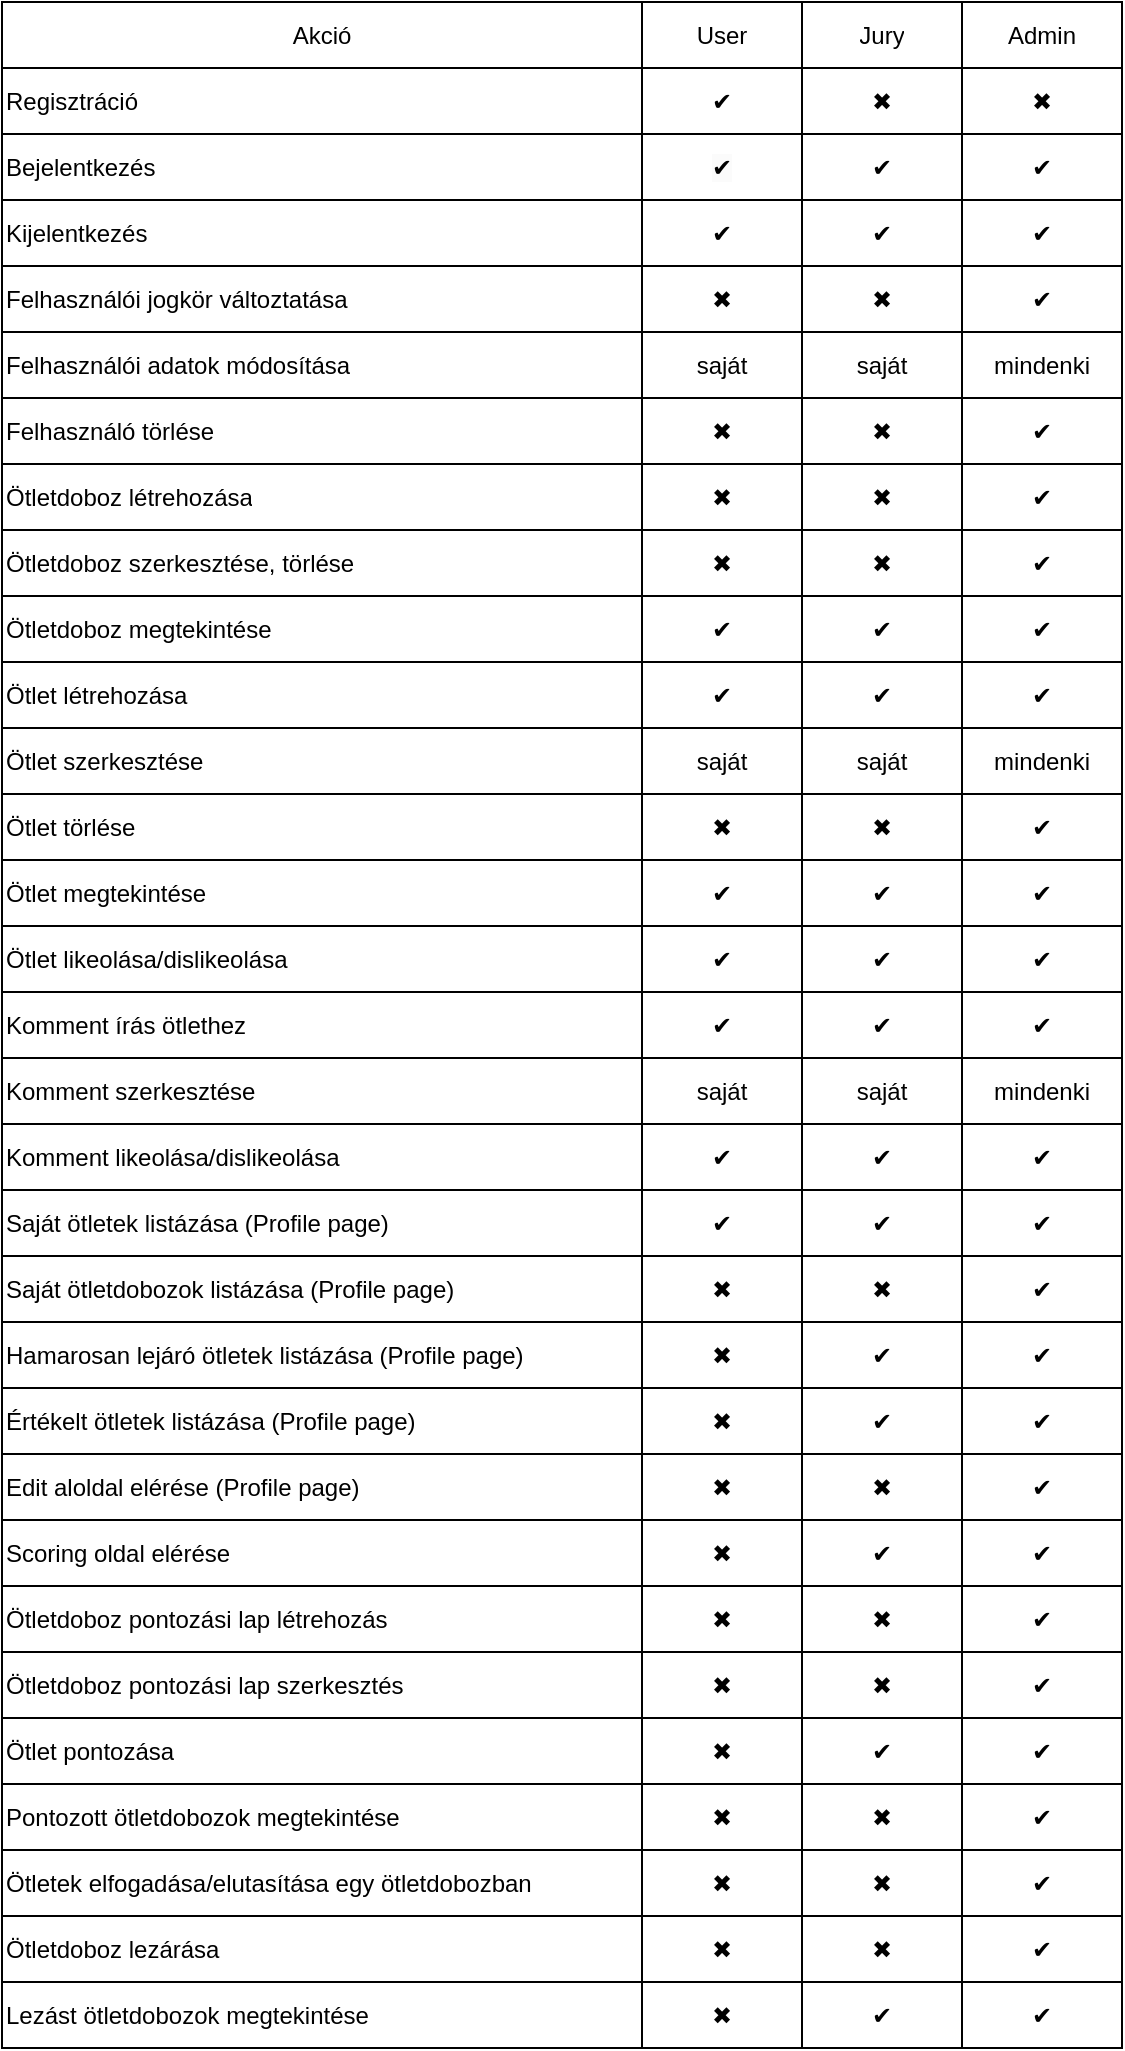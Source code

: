 <mxfile version="24.8.2">
  <diagram name="1 oldal" id="Kkb7_M59mKaOvKIN-XOw">
    <mxGraphModel dx="1195" dy="1791" grid="1" gridSize="10" guides="1" tooltips="1" connect="1" arrows="1" fold="1" page="1" pageScale="1" pageWidth="827" pageHeight="1169" math="0" shadow="0">
      <root>
        <mxCell id="0" />
        <mxCell id="1" parent="0" />
        <mxCell id="3DmnVJYchchd9WxNzLBE-14" value="" style="shape=table;startSize=0;container=1;collapsible=0;childLayout=tableLayout;" vertex="1" parent="1">
          <mxGeometry x="160" y="-1120" width="560" height="1023" as="geometry" />
        </mxCell>
        <mxCell id="3DmnVJYchchd9WxNzLBE-15" value="" style="shape=tableRow;horizontal=0;startSize=0;swimlaneHead=0;swimlaneBody=0;strokeColor=inherit;top=0;left=0;bottom=0;right=0;collapsible=0;dropTarget=0;fillColor=none;points=[[0,0.5],[1,0.5]];portConstraint=eastwest;" vertex="1" parent="3DmnVJYchchd9WxNzLBE-14">
          <mxGeometry width="560" height="33" as="geometry" />
        </mxCell>
        <mxCell id="3DmnVJYchchd9WxNzLBE-16" value="Akció" style="shape=partialRectangle;html=1;whiteSpace=wrap;connectable=0;strokeColor=inherit;overflow=hidden;fillColor=none;top=0;left=0;bottom=0;right=0;pointerEvents=1;" vertex="1" parent="3DmnVJYchchd9WxNzLBE-15">
          <mxGeometry width="320" height="33" as="geometry">
            <mxRectangle width="320" height="33" as="alternateBounds" />
          </mxGeometry>
        </mxCell>
        <mxCell id="3DmnVJYchchd9WxNzLBE-17" value="User" style="shape=partialRectangle;html=1;whiteSpace=wrap;connectable=0;strokeColor=inherit;overflow=hidden;fillColor=none;top=0;left=0;bottom=0;right=0;pointerEvents=1;" vertex="1" parent="3DmnVJYchchd9WxNzLBE-15">
          <mxGeometry x="320" width="80" height="33" as="geometry">
            <mxRectangle width="80" height="33" as="alternateBounds" />
          </mxGeometry>
        </mxCell>
        <mxCell id="3DmnVJYchchd9WxNzLBE-18" value="Jury" style="shape=partialRectangle;html=1;whiteSpace=wrap;connectable=0;strokeColor=inherit;overflow=hidden;fillColor=none;top=0;left=0;bottom=0;right=0;pointerEvents=1;" vertex="1" parent="3DmnVJYchchd9WxNzLBE-15">
          <mxGeometry x="400" width="80" height="33" as="geometry">
            <mxRectangle width="80" height="33" as="alternateBounds" />
          </mxGeometry>
        </mxCell>
        <mxCell id="3DmnVJYchchd9WxNzLBE-19" value="Admin" style="shape=partialRectangle;html=1;whiteSpace=wrap;connectable=0;strokeColor=inherit;overflow=hidden;fillColor=none;top=0;left=0;bottom=0;right=0;pointerEvents=1;" vertex="1" parent="3DmnVJYchchd9WxNzLBE-15">
          <mxGeometry x="480" width="80" height="33" as="geometry">
            <mxRectangle width="80" height="33" as="alternateBounds" />
          </mxGeometry>
        </mxCell>
        <mxCell id="3DmnVJYchchd9WxNzLBE-20" value="" style="shape=tableRow;horizontal=0;startSize=0;swimlaneHead=0;swimlaneBody=0;strokeColor=inherit;top=0;left=0;bottom=0;right=0;collapsible=0;dropTarget=0;fillColor=none;points=[[0,0.5],[1,0.5]];portConstraint=eastwest;" vertex="1" parent="3DmnVJYchchd9WxNzLBE-14">
          <mxGeometry y="33" width="560" height="33" as="geometry" />
        </mxCell>
        <mxCell id="3DmnVJYchchd9WxNzLBE-21" value="Regisztráció" style="shape=partialRectangle;html=1;whiteSpace=wrap;connectable=0;strokeColor=inherit;overflow=hidden;fillColor=none;top=0;left=0;bottom=0;right=0;pointerEvents=1;align=left;" vertex="1" parent="3DmnVJYchchd9WxNzLBE-20">
          <mxGeometry width="320" height="33" as="geometry">
            <mxRectangle width="320" height="33" as="alternateBounds" />
          </mxGeometry>
        </mxCell>
        <mxCell id="3DmnVJYchchd9WxNzLBE-22" value="✔" style="shape=partialRectangle;html=1;whiteSpace=wrap;connectable=0;strokeColor=inherit;overflow=hidden;fillColor=none;top=0;left=0;bottom=0;right=0;pointerEvents=1;" vertex="1" parent="3DmnVJYchchd9WxNzLBE-20">
          <mxGeometry x="320" width="80" height="33" as="geometry">
            <mxRectangle width="80" height="33" as="alternateBounds" />
          </mxGeometry>
        </mxCell>
        <mxCell id="3DmnVJYchchd9WxNzLBE-23" value="✖" style="shape=partialRectangle;html=1;whiteSpace=wrap;connectable=0;strokeColor=inherit;overflow=hidden;fillColor=none;top=0;left=0;bottom=0;right=0;pointerEvents=1;" vertex="1" parent="3DmnVJYchchd9WxNzLBE-20">
          <mxGeometry x="400" width="80" height="33" as="geometry">
            <mxRectangle width="80" height="33" as="alternateBounds" />
          </mxGeometry>
        </mxCell>
        <mxCell id="3DmnVJYchchd9WxNzLBE-24" value="✖" style="shape=partialRectangle;html=1;whiteSpace=wrap;connectable=0;strokeColor=inherit;overflow=hidden;fillColor=none;top=0;left=0;bottom=0;right=0;pointerEvents=1;" vertex="1" parent="3DmnVJYchchd9WxNzLBE-20">
          <mxGeometry x="480" width="80" height="33" as="geometry">
            <mxRectangle width="80" height="33" as="alternateBounds" />
          </mxGeometry>
        </mxCell>
        <mxCell id="3DmnVJYchchd9WxNzLBE-25" value="" style="shape=tableRow;horizontal=0;startSize=0;swimlaneHead=0;swimlaneBody=0;strokeColor=inherit;top=0;left=0;bottom=0;right=0;collapsible=0;dropTarget=0;fillColor=none;points=[[0,0.5],[1,0.5]];portConstraint=eastwest;" vertex="1" parent="3DmnVJYchchd9WxNzLBE-14">
          <mxGeometry y="66" width="560" height="33" as="geometry" />
        </mxCell>
        <mxCell id="3DmnVJYchchd9WxNzLBE-26" value="Bejelentkezés" style="shape=partialRectangle;html=1;whiteSpace=wrap;connectable=0;strokeColor=inherit;overflow=hidden;fillColor=none;top=0;left=0;bottom=0;right=0;pointerEvents=1;align=left;" vertex="1" parent="3DmnVJYchchd9WxNzLBE-25">
          <mxGeometry width="320" height="33" as="geometry">
            <mxRectangle width="320" height="33" as="alternateBounds" />
          </mxGeometry>
        </mxCell>
        <mxCell id="3DmnVJYchchd9WxNzLBE-27" value="&lt;span style=&quot;color: rgb(0, 0, 0); font-family: Helvetica; font-size: 12px; font-style: normal; font-variant-ligatures: normal; font-variant-caps: normal; font-weight: 400; letter-spacing: normal; orphans: 2; text-align: center; text-indent: 0px; text-transform: none; widows: 2; word-spacing: 0px; -webkit-text-stroke-width: 0px; white-space: normal; background-color: rgb(251, 251, 251); text-decoration-thickness: initial; text-decoration-style: initial; text-decoration-color: initial; display: inline !important; float: none;&quot;&gt;✔&lt;/span&gt;" style="shape=partialRectangle;html=1;whiteSpace=wrap;connectable=0;strokeColor=inherit;overflow=hidden;fillColor=none;top=0;left=0;bottom=0;right=0;pointerEvents=1;" vertex="1" parent="3DmnVJYchchd9WxNzLBE-25">
          <mxGeometry x="320" width="80" height="33" as="geometry">
            <mxRectangle width="80" height="33" as="alternateBounds" />
          </mxGeometry>
        </mxCell>
        <mxCell id="3DmnVJYchchd9WxNzLBE-28" value="✔" style="shape=partialRectangle;html=1;whiteSpace=wrap;connectable=0;strokeColor=inherit;overflow=hidden;fillColor=none;top=0;left=0;bottom=0;right=0;pointerEvents=1;" vertex="1" parent="3DmnVJYchchd9WxNzLBE-25">
          <mxGeometry x="400" width="80" height="33" as="geometry">
            <mxRectangle width="80" height="33" as="alternateBounds" />
          </mxGeometry>
        </mxCell>
        <mxCell id="3DmnVJYchchd9WxNzLBE-29" value="✔" style="shape=partialRectangle;html=1;whiteSpace=wrap;connectable=0;strokeColor=inherit;overflow=hidden;fillColor=none;top=0;left=0;bottom=0;right=0;pointerEvents=1;" vertex="1" parent="3DmnVJYchchd9WxNzLBE-25">
          <mxGeometry x="480" width="80" height="33" as="geometry">
            <mxRectangle width="80" height="33" as="alternateBounds" />
          </mxGeometry>
        </mxCell>
        <mxCell id="3DmnVJYchchd9WxNzLBE-30" value="" style="shape=tableRow;horizontal=0;startSize=0;swimlaneHead=0;swimlaneBody=0;strokeColor=inherit;top=0;left=0;bottom=0;right=0;collapsible=0;dropTarget=0;fillColor=none;points=[[0,0.5],[1,0.5]];portConstraint=eastwest;" vertex="1" parent="3DmnVJYchchd9WxNzLBE-14">
          <mxGeometry y="99" width="560" height="33" as="geometry" />
        </mxCell>
        <mxCell id="3DmnVJYchchd9WxNzLBE-31" value="Kijelentkezés" style="shape=partialRectangle;html=1;whiteSpace=wrap;connectable=0;strokeColor=inherit;overflow=hidden;fillColor=none;top=0;left=0;bottom=0;right=0;pointerEvents=1;align=left;" vertex="1" parent="3DmnVJYchchd9WxNzLBE-30">
          <mxGeometry width="320" height="33" as="geometry">
            <mxRectangle width="320" height="33" as="alternateBounds" />
          </mxGeometry>
        </mxCell>
        <mxCell id="3DmnVJYchchd9WxNzLBE-32" value="✔" style="shape=partialRectangle;html=1;whiteSpace=wrap;connectable=0;strokeColor=inherit;overflow=hidden;fillColor=none;top=0;left=0;bottom=0;right=0;pointerEvents=1;" vertex="1" parent="3DmnVJYchchd9WxNzLBE-30">
          <mxGeometry x="320" width="80" height="33" as="geometry">
            <mxRectangle width="80" height="33" as="alternateBounds" />
          </mxGeometry>
        </mxCell>
        <mxCell id="3DmnVJYchchd9WxNzLBE-33" value="✔" style="shape=partialRectangle;html=1;whiteSpace=wrap;connectable=0;strokeColor=inherit;overflow=hidden;fillColor=none;top=0;left=0;bottom=0;right=0;pointerEvents=1;" vertex="1" parent="3DmnVJYchchd9WxNzLBE-30">
          <mxGeometry x="400" width="80" height="33" as="geometry">
            <mxRectangle width="80" height="33" as="alternateBounds" />
          </mxGeometry>
        </mxCell>
        <mxCell id="3DmnVJYchchd9WxNzLBE-34" value="✔" style="shape=partialRectangle;html=1;whiteSpace=wrap;connectable=0;strokeColor=inherit;overflow=hidden;fillColor=none;top=0;left=0;bottom=0;right=0;pointerEvents=1;" vertex="1" parent="3DmnVJYchchd9WxNzLBE-30">
          <mxGeometry x="480" width="80" height="33" as="geometry">
            <mxRectangle width="80" height="33" as="alternateBounds" />
          </mxGeometry>
        </mxCell>
        <mxCell id="3DmnVJYchchd9WxNzLBE-35" value="" style="shape=tableRow;horizontal=0;startSize=0;swimlaneHead=0;swimlaneBody=0;strokeColor=inherit;top=0;left=0;bottom=0;right=0;collapsible=0;dropTarget=0;fillColor=none;points=[[0,0.5],[1,0.5]];portConstraint=eastwest;" vertex="1" parent="3DmnVJYchchd9WxNzLBE-14">
          <mxGeometry y="132" width="560" height="33" as="geometry" />
        </mxCell>
        <mxCell id="3DmnVJYchchd9WxNzLBE-36" value="Felhasználói jogkör változtatása" style="shape=partialRectangle;html=1;whiteSpace=wrap;connectable=0;strokeColor=inherit;overflow=hidden;fillColor=none;top=0;left=0;bottom=0;right=0;pointerEvents=1;align=left;" vertex="1" parent="3DmnVJYchchd9WxNzLBE-35">
          <mxGeometry width="320" height="33" as="geometry">
            <mxRectangle width="320" height="33" as="alternateBounds" />
          </mxGeometry>
        </mxCell>
        <mxCell id="3DmnVJYchchd9WxNzLBE-37" value="✖" style="shape=partialRectangle;html=1;whiteSpace=wrap;connectable=0;strokeColor=inherit;overflow=hidden;fillColor=none;top=0;left=0;bottom=0;right=0;pointerEvents=1;" vertex="1" parent="3DmnVJYchchd9WxNzLBE-35">
          <mxGeometry x="320" width="80" height="33" as="geometry">
            <mxRectangle width="80" height="33" as="alternateBounds" />
          </mxGeometry>
        </mxCell>
        <mxCell id="3DmnVJYchchd9WxNzLBE-38" value="✖" style="shape=partialRectangle;html=1;whiteSpace=wrap;connectable=0;strokeColor=inherit;overflow=hidden;fillColor=none;top=0;left=0;bottom=0;right=0;pointerEvents=1;" vertex="1" parent="3DmnVJYchchd9WxNzLBE-35">
          <mxGeometry x="400" width="80" height="33" as="geometry">
            <mxRectangle width="80" height="33" as="alternateBounds" />
          </mxGeometry>
        </mxCell>
        <mxCell id="3DmnVJYchchd9WxNzLBE-39" value="✔" style="shape=partialRectangle;html=1;whiteSpace=wrap;connectable=0;strokeColor=inherit;overflow=hidden;fillColor=none;top=0;left=0;bottom=0;right=0;pointerEvents=1;" vertex="1" parent="3DmnVJYchchd9WxNzLBE-35">
          <mxGeometry x="480" width="80" height="33" as="geometry">
            <mxRectangle width="80" height="33" as="alternateBounds" />
          </mxGeometry>
        </mxCell>
        <mxCell id="3DmnVJYchchd9WxNzLBE-40" value="" style="shape=tableRow;horizontal=0;startSize=0;swimlaneHead=0;swimlaneBody=0;strokeColor=inherit;top=0;left=0;bottom=0;right=0;collapsible=0;dropTarget=0;fillColor=none;points=[[0,0.5],[1,0.5]];portConstraint=eastwest;" vertex="1" parent="3DmnVJYchchd9WxNzLBE-14">
          <mxGeometry y="165" width="560" height="33" as="geometry" />
        </mxCell>
        <mxCell id="3DmnVJYchchd9WxNzLBE-41" value="Felhasználói adatok módosítása" style="shape=partialRectangle;html=1;whiteSpace=wrap;connectable=0;strokeColor=inherit;overflow=hidden;fillColor=none;top=0;left=0;bottom=0;right=0;pointerEvents=1;align=left;" vertex="1" parent="3DmnVJYchchd9WxNzLBE-40">
          <mxGeometry width="320" height="33" as="geometry">
            <mxRectangle width="320" height="33" as="alternateBounds" />
          </mxGeometry>
        </mxCell>
        <mxCell id="3DmnVJYchchd9WxNzLBE-42" value="saját" style="shape=partialRectangle;html=1;whiteSpace=wrap;connectable=0;strokeColor=inherit;overflow=hidden;fillColor=none;top=0;left=0;bottom=0;right=0;pointerEvents=1;" vertex="1" parent="3DmnVJYchchd9WxNzLBE-40">
          <mxGeometry x="320" width="80" height="33" as="geometry">
            <mxRectangle width="80" height="33" as="alternateBounds" />
          </mxGeometry>
        </mxCell>
        <mxCell id="3DmnVJYchchd9WxNzLBE-43" value="saját" style="shape=partialRectangle;html=1;whiteSpace=wrap;connectable=0;strokeColor=inherit;overflow=hidden;fillColor=none;top=0;left=0;bottom=0;right=0;pointerEvents=1;" vertex="1" parent="3DmnVJYchchd9WxNzLBE-40">
          <mxGeometry x="400" width="80" height="33" as="geometry">
            <mxRectangle width="80" height="33" as="alternateBounds" />
          </mxGeometry>
        </mxCell>
        <mxCell id="3DmnVJYchchd9WxNzLBE-44" value="mindenki" style="shape=partialRectangle;html=1;whiteSpace=wrap;connectable=0;strokeColor=inherit;overflow=hidden;fillColor=none;top=0;left=0;bottom=0;right=0;pointerEvents=1;" vertex="1" parent="3DmnVJYchchd9WxNzLBE-40">
          <mxGeometry x="480" width="80" height="33" as="geometry">
            <mxRectangle width="80" height="33" as="alternateBounds" />
          </mxGeometry>
        </mxCell>
        <mxCell id="3DmnVJYchchd9WxNzLBE-45" value="" style="shape=tableRow;horizontal=0;startSize=0;swimlaneHead=0;swimlaneBody=0;strokeColor=inherit;top=0;left=0;bottom=0;right=0;collapsible=0;dropTarget=0;fillColor=none;points=[[0,0.5],[1,0.5]];portConstraint=eastwest;" vertex="1" parent="3DmnVJYchchd9WxNzLBE-14">
          <mxGeometry y="198" width="560" height="33" as="geometry" />
        </mxCell>
        <mxCell id="3DmnVJYchchd9WxNzLBE-46" value="Felhasználó törlése" style="shape=partialRectangle;html=1;whiteSpace=wrap;connectable=0;strokeColor=inherit;overflow=hidden;fillColor=none;top=0;left=0;bottom=0;right=0;pointerEvents=1;align=left;" vertex="1" parent="3DmnVJYchchd9WxNzLBE-45">
          <mxGeometry width="320" height="33" as="geometry">
            <mxRectangle width="320" height="33" as="alternateBounds" />
          </mxGeometry>
        </mxCell>
        <mxCell id="3DmnVJYchchd9WxNzLBE-47" value="✖" style="shape=partialRectangle;html=1;whiteSpace=wrap;connectable=0;strokeColor=inherit;overflow=hidden;fillColor=none;top=0;left=0;bottom=0;right=0;pointerEvents=1;" vertex="1" parent="3DmnVJYchchd9WxNzLBE-45">
          <mxGeometry x="320" width="80" height="33" as="geometry">
            <mxRectangle width="80" height="33" as="alternateBounds" />
          </mxGeometry>
        </mxCell>
        <mxCell id="3DmnVJYchchd9WxNzLBE-48" value="✖" style="shape=partialRectangle;html=1;whiteSpace=wrap;connectable=0;strokeColor=inherit;overflow=hidden;fillColor=none;top=0;left=0;bottom=0;right=0;pointerEvents=1;" vertex="1" parent="3DmnVJYchchd9WxNzLBE-45">
          <mxGeometry x="400" width="80" height="33" as="geometry">
            <mxRectangle width="80" height="33" as="alternateBounds" />
          </mxGeometry>
        </mxCell>
        <mxCell id="3DmnVJYchchd9WxNzLBE-49" value="✔" style="shape=partialRectangle;html=1;whiteSpace=wrap;connectable=0;strokeColor=inherit;overflow=hidden;fillColor=none;top=0;left=0;bottom=0;right=0;pointerEvents=1;" vertex="1" parent="3DmnVJYchchd9WxNzLBE-45">
          <mxGeometry x="480" width="80" height="33" as="geometry">
            <mxRectangle width="80" height="33" as="alternateBounds" />
          </mxGeometry>
        </mxCell>
        <mxCell id="3DmnVJYchchd9WxNzLBE-50" value="" style="shape=tableRow;horizontal=0;startSize=0;swimlaneHead=0;swimlaneBody=0;strokeColor=inherit;top=0;left=0;bottom=0;right=0;collapsible=0;dropTarget=0;fillColor=none;points=[[0,0.5],[1,0.5]];portConstraint=eastwest;" vertex="1" parent="3DmnVJYchchd9WxNzLBE-14">
          <mxGeometry y="231" width="560" height="33" as="geometry" />
        </mxCell>
        <mxCell id="3DmnVJYchchd9WxNzLBE-51" value="Ötletdoboz létrehozása" style="shape=partialRectangle;html=1;whiteSpace=wrap;connectable=0;strokeColor=inherit;overflow=hidden;fillColor=none;top=0;left=0;bottom=0;right=0;pointerEvents=1;align=left;" vertex="1" parent="3DmnVJYchchd9WxNzLBE-50">
          <mxGeometry width="320" height="33" as="geometry">
            <mxRectangle width="320" height="33" as="alternateBounds" />
          </mxGeometry>
        </mxCell>
        <mxCell id="3DmnVJYchchd9WxNzLBE-52" value="✖" style="shape=partialRectangle;html=1;whiteSpace=wrap;connectable=0;strokeColor=inherit;overflow=hidden;fillColor=none;top=0;left=0;bottom=0;right=0;pointerEvents=1;" vertex="1" parent="3DmnVJYchchd9WxNzLBE-50">
          <mxGeometry x="320" width="80" height="33" as="geometry">
            <mxRectangle width="80" height="33" as="alternateBounds" />
          </mxGeometry>
        </mxCell>
        <mxCell id="3DmnVJYchchd9WxNzLBE-53" value="✖" style="shape=partialRectangle;html=1;whiteSpace=wrap;connectable=0;strokeColor=inherit;overflow=hidden;fillColor=none;top=0;left=0;bottom=0;right=0;pointerEvents=1;" vertex="1" parent="3DmnVJYchchd9WxNzLBE-50">
          <mxGeometry x="400" width="80" height="33" as="geometry">
            <mxRectangle width="80" height="33" as="alternateBounds" />
          </mxGeometry>
        </mxCell>
        <mxCell id="3DmnVJYchchd9WxNzLBE-54" value="✔" style="shape=partialRectangle;html=1;whiteSpace=wrap;connectable=0;strokeColor=inherit;overflow=hidden;fillColor=none;top=0;left=0;bottom=0;right=0;pointerEvents=1;" vertex="1" parent="3DmnVJYchchd9WxNzLBE-50">
          <mxGeometry x="480" width="80" height="33" as="geometry">
            <mxRectangle width="80" height="33" as="alternateBounds" />
          </mxGeometry>
        </mxCell>
        <mxCell id="3DmnVJYchchd9WxNzLBE-55" value="" style="shape=tableRow;horizontal=0;startSize=0;swimlaneHead=0;swimlaneBody=0;strokeColor=inherit;top=0;left=0;bottom=0;right=0;collapsible=0;dropTarget=0;fillColor=none;points=[[0,0.5],[1,0.5]];portConstraint=eastwest;" vertex="1" parent="3DmnVJYchchd9WxNzLBE-14">
          <mxGeometry y="264" width="560" height="33" as="geometry" />
        </mxCell>
        <mxCell id="3DmnVJYchchd9WxNzLBE-56" value="Ötletdoboz szerkesztése, törlése" style="shape=partialRectangle;html=1;whiteSpace=wrap;connectable=0;strokeColor=inherit;overflow=hidden;fillColor=none;top=0;left=0;bottom=0;right=0;pointerEvents=1;align=left;" vertex="1" parent="3DmnVJYchchd9WxNzLBE-55">
          <mxGeometry width="320" height="33" as="geometry">
            <mxRectangle width="320" height="33" as="alternateBounds" />
          </mxGeometry>
        </mxCell>
        <mxCell id="3DmnVJYchchd9WxNzLBE-57" value="✖" style="shape=partialRectangle;html=1;whiteSpace=wrap;connectable=0;strokeColor=inherit;overflow=hidden;fillColor=none;top=0;left=0;bottom=0;right=0;pointerEvents=1;" vertex="1" parent="3DmnVJYchchd9WxNzLBE-55">
          <mxGeometry x="320" width="80" height="33" as="geometry">
            <mxRectangle width="80" height="33" as="alternateBounds" />
          </mxGeometry>
        </mxCell>
        <mxCell id="3DmnVJYchchd9WxNzLBE-58" value="✖" style="shape=partialRectangle;html=1;whiteSpace=wrap;connectable=0;strokeColor=inherit;overflow=hidden;fillColor=none;top=0;left=0;bottom=0;right=0;pointerEvents=1;" vertex="1" parent="3DmnVJYchchd9WxNzLBE-55">
          <mxGeometry x="400" width="80" height="33" as="geometry">
            <mxRectangle width="80" height="33" as="alternateBounds" />
          </mxGeometry>
        </mxCell>
        <mxCell id="3DmnVJYchchd9WxNzLBE-59" value="✔" style="shape=partialRectangle;html=1;whiteSpace=wrap;connectable=0;strokeColor=inherit;overflow=hidden;fillColor=none;top=0;left=0;bottom=0;right=0;pointerEvents=1;" vertex="1" parent="3DmnVJYchchd9WxNzLBE-55">
          <mxGeometry x="480" width="80" height="33" as="geometry">
            <mxRectangle width="80" height="33" as="alternateBounds" />
          </mxGeometry>
        </mxCell>
        <mxCell id="3DmnVJYchchd9WxNzLBE-60" value="" style="shape=tableRow;horizontal=0;startSize=0;swimlaneHead=0;swimlaneBody=0;strokeColor=inherit;top=0;left=0;bottom=0;right=0;collapsible=0;dropTarget=0;fillColor=none;points=[[0,0.5],[1,0.5]];portConstraint=eastwest;" vertex="1" parent="3DmnVJYchchd9WxNzLBE-14">
          <mxGeometry y="297" width="560" height="33" as="geometry" />
        </mxCell>
        <mxCell id="3DmnVJYchchd9WxNzLBE-61" value="Ötletdoboz megtekintése" style="shape=partialRectangle;html=1;whiteSpace=wrap;connectable=0;strokeColor=inherit;overflow=hidden;fillColor=none;top=0;left=0;bottom=0;right=0;pointerEvents=1;align=left;" vertex="1" parent="3DmnVJYchchd9WxNzLBE-60">
          <mxGeometry width="320" height="33" as="geometry">
            <mxRectangle width="320" height="33" as="alternateBounds" />
          </mxGeometry>
        </mxCell>
        <mxCell id="3DmnVJYchchd9WxNzLBE-62" value="✔" style="shape=partialRectangle;html=1;whiteSpace=wrap;connectable=0;strokeColor=inherit;overflow=hidden;fillColor=none;top=0;left=0;bottom=0;right=0;pointerEvents=1;" vertex="1" parent="3DmnVJYchchd9WxNzLBE-60">
          <mxGeometry x="320" width="80" height="33" as="geometry">
            <mxRectangle width="80" height="33" as="alternateBounds" />
          </mxGeometry>
        </mxCell>
        <mxCell id="3DmnVJYchchd9WxNzLBE-63" value="✔" style="shape=partialRectangle;html=1;whiteSpace=wrap;connectable=0;strokeColor=inherit;overflow=hidden;fillColor=none;top=0;left=0;bottom=0;right=0;pointerEvents=1;" vertex="1" parent="3DmnVJYchchd9WxNzLBE-60">
          <mxGeometry x="400" width="80" height="33" as="geometry">
            <mxRectangle width="80" height="33" as="alternateBounds" />
          </mxGeometry>
        </mxCell>
        <mxCell id="3DmnVJYchchd9WxNzLBE-64" value="✔" style="shape=partialRectangle;html=1;whiteSpace=wrap;connectable=0;strokeColor=inherit;overflow=hidden;fillColor=none;top=0;left=0;bottom=0;right=0;pointerEvents=1;" vertex="1" parent="3DmnVJYchchd9WxNzLBE-60">
          <mxGeometry x="480" width="80" height="33" as="geometry">
            <mxRectangle width="80" height="33" as="alternateBounds" />
          </mxGeometry>
        </mxCell>
        <mxCell id="3DmnVJYchchd9WxNzLBE-75" value="" style="shape=tableRow;horizontal=0;startSize=0;swimlaneHead=0;swimlaneBody=0;strokeColor=inherit;top=0;left=0;bottom=0;right=0;collapsible=0;dropTarget=0;fillColor=none;points=[[0,0.5],[1,0.5]];portConstraint=eastwest;" vertex="1" parent="3DmnVJYchchd9WxNzLBE-14">
          <mxGeometry y="330" width="560" height="33" as="geometry" />
        </mxCell>
        <mxCell id="3DmnVJYchchd9WxNzLBE-76" value="Ötlet létrehozása" style="shape=partialRectangle;html=1;whiteSpace=wrap;connectable=0;strokeColor=inherit;overflow=hidden;fillColor=none;top=0;left=0;bottom=0;right=0;pointerEvents=1;align=left;" vertex="1" parent="3DmnVJYchchd9WxNzLBE-75">
          <mxGeometry width="320" height="33" as="geometry">
            <mxRectangle width="320" height="33" as="alternateBounds" />
          </mxGeometry>
        </mxCell>
        <mxCell id="3DmnVJYchchd9WxNzLBE-77" value="✔" style="shape=partialRectangle;html=1;whiteSpace=wrap;connectable=0;strokeColor=inherit;overflow=hidden;fillColor=none;top=0;left=0;bottom=0;right=0;pointerEvents=1;" vertex="1" parent="3DmnVJYchchd9WxNzLBE-75">
          <mxGeometry x="320" width="80" height="33" as="geometry">
            <mxRectangle width="80" height="33" as="alternateBounds" />
          </mxGeometry>
        </mxCell>
        <mxCell id="3DmnVJYchchd9WxNzLBE-78" value="✔" style="shape=partialRectangle;html=1;whiteSpace=wrap;connectable=0;strokeColor=inherit;overflow=hidden;fillColor=none;top=0;left=0;bottom=0;right=0;pointerEvents=1;" vertex="1" parent="3DmnVJYchchd9WxNzLBE-75">
          <mxGeometry x="400" width="80" height="33" as="geometry">
            <mxRectangle width="80" height="33" as="alternateBounds" />
          </mxGeometry>
        </mxCell>
        <mxCell id="3DmnVJYchchd9WxNzLBE-79" value="✔" style="shape=partialRectangle;html=1;whiteSpace=wrap;connectable=0;strokeColor=inherit;overflow=hidden;fillColor=none;top=0;left=0;bottom=0;right=0;pointerEvents=1;" vertex="1" parent="3DmnVJYchchd9WxNzLBE-75">
          <mxGeometry x="480" width="80" height="33" as="geometry">
            <mxRectangle width="80" height="33" as="alternateBounds" />
          </mxGeometry>
        </mxCell>
        <mxCell id="3DmnVJYchchd9WxNzLBE-80" value="" style="shape=tableRow;horizontal=0;startSize=0;swimlaneHead=0;swimlaneBody=0;strokeColor=inherit;top=0;left=0;bottom=0;right=0;collapsible=0;dropTarget=0;fillColor=none;points=[[0,0.5],[1,0.5]];portConstraint=eastwest;" vertex="1" parent="3DmnVJYchchd9WxNzLBE-14">
          <mxGeometry y="363" width="560" height="33" as="geometry" />
        </mxCell>
        <mxCell id="3DmnVJYchchd9WxNzLBE-81" value="Ötlet szerkesztése" style="shape=partialRectangle;html=1;whiteSpace=wrap;connectable=0;strokeColor=inherit;overflow=hidden;fillColor=none;top=0;left=0;bottom=0;right=0;pointerEvents=1;align=left;" vertex="1" parent="3DmnVJYchchd9WxNzLBE-80">
          <mxGeometry width="320" height="33" as="geometry">
            <mxRectangle width="320" height="33" as="alternateBounds" />
          </mxGeometry>
        </mxCell>
        <mxCell id="3DmnVJYchchd9WxNzLBE-82" value="saját" style="shape=partialRectangle;html=1;whiteSpace=wrap;connectable=0;strokeColor=inherit;overflow=hidden;fillColor=none;top=0;left=0;bottom=0;right=0;pointerEvents=1;" vertex="1" parent="3DmnVJYchchd9WxNzLBE-80">
          <mxGeometry x="320" width="80" height="33" as="geometry">
            <mxRectangle width="80" height="33" as="alternateBounds" />
          </mxGeometry>
        </mxCell>
        <mxCell id="3DmnVJYchchd9WxNzLBE-83" value="saját" style="shape=partialRectangle;html=1;whiteSpace=wrap;connectable=0;strokeColor=inherit;overflow=hidden;fillColor=none;top=0;left=0;bottom=0;right=0;pointerEvents=1;" vertex="1" parent="3DmnVJYchchd9WxNzLBE-80">
          <mxGeometry x="400" width="80" height="33" as="geometry">
            <mxRectangle width="80" height="33" as="alternateBounds" />
          </mxGeometry>
        </mxCell>
        <mxCell id="3DmnVJYchchd9WxNzLBE-84" value="mindenki" style="shape=partialRectangle;html=1;whiteSpace=wrap;connectable=0;strokeColor=inherit;overflow=hidden;fillColor=none;top=0;left=0;bottom=0;right=0;pointerEvents=1;" vertex="1" parent="3DmnVJYchchd9WxNzLBE-80">
          <mxGeometry x="480" width="80" height="33" as="geometry">
            <mxRectangle width="80" height="33" as="alternateBounds" />
          </mxGeometry>
        </mxCell>
        <mxCell id="3DmnVJYchchd9WxNzLBE-85" value="" style="shape=tableRow;horizontal=0;startSize=0;swimlaneHead=0;swimlaneBody=0;strokeColor=inherit;top=0;left=0;bottom=0;right=0;collapsible=0;dropTarget=0;fillColor=none;points=[[0,0.5],[1,0.5]];portConstraint=eastwest;" vertex="1" parent="3DmnVJYchchd9WxNzLBE-14">
          <mxGeometry y="396" width="560" height="33" as="geometry" />
        </mxCell>
        <mxCell id="3DmnVJYchchd9WxNzLBE-86" value="Ötlet törlése" style="shape=partialRectangle;html=1;whiteSpace=wrap;connectable=0;strokeColor=inherit;overflow=hidden;fillColor=none;top=0;left=0;bottom=0;right=0;pointerEvents=1;align=left;" vertex="1" parent="3DmnVJYchchd9WxNzLBE-85">
          <mxGeometry width="320" height="33" as="geometry">
            <mxRectangle width="320" height="33" as="alternateBounds" />
          </mxGeometry>
        </mxCell>
        <mxCell id="3DmnVJYchchd9WxNzLBE-87" value="✖" style="shape=partialRectangle;html=1;whiteSpace=wrap;connectable=0;strokeColor=inherit;overflow=hidden;fillColor=none;top=0;left=0;bottom=0;right=0;pointerEvents=1;" vertex="1" parent="3DmnVJYchchd9WxNzLBE-85">
          <mxGeometry x="320" width="80" height="33" as="geometry">
            <mxRectangle width="80" height="33" as="alternateBounds" />
          </mxGeometry>
        </mxCell>
        <mxCell id="3DmnVJYchchd9WxNzLBE-88" value="✖" style="shape=partialRectangle;html=1;whiteSpace=wrap;connectable=0;strokeColor=inherit;overflow=hidden;fillColor=none;top=0;left=0;bottom=0;right=0;pointerEvents=1;" vertex="1" parent="3DmnVJYchchd9WxNzLBE-85">
          <mxGeometry x="400" width="80" height="33" as="geometry">
            <mxRectangle width="80" height="33" as="alternateBounds" />
          </mxGeometry>
        </mxCell>
        <mxCell id="3DmnVJYchchd9WxNzLBE-89" value="✔" style="shape=partialRectangle;html=1;whiteSpace=wrap;connectable=0;strokeColor=inherit;overflow=hidden;fillColor=none;top=0;left=0;bottom=0;right=0;pointerEvents=1;" vertex="1" parent="3DmnVJYchchd9WxNzLBE-85">
          <mxGeometry x="480" width="80" height="33" as="geometry">
            <mxRectangle width="80" height="33" as="alternateBounds" />
          </mxGeometry>
        </mxCell>
        <mxCell id="3DmnVJYchchd9WxNzLBE-90" value="" style="shape=tableRow;horizontal=0;startSize=0;swimlaneHead=0;swimlaneBody=0;strokeColor=inherit;top=0;left=0;bottom=0;right=0;collapsible=0;dropTarget=0;fillColor=none;points=[[0,0.5],[1,0.5]];portConstraint=eastwest;" vertex="1" parent="3DmnVJYchchd9WxNzLBE-14">
          <mxGeometry y="429" width="560" height="33" as="geometry" />
        </mxCell>
        <mxCell id="3DmnVJYchchd9WxNzLBE-91" value="Ötlet megtekintése" style="shape=partialRectangle;html=1;whiteSpace=wrap;connectable=0;strokeColor=inherit;overflow=hidden;fillColor=none;top=0;left=0;bottom=0;right=0;pointerEvents=1;align=left;" vertex="1" parent="3DmnVJYchchd9WxNzLBE-90">
          <mxGeometry width="320" height="33" as="geometry">
            <mxRectangle width="320" height="33" as="alternateBounds" />
          </mxGeometry>
        </mxCell>
        <mxCell id="3DmnVJYchchd9WxNzLBE-92" value="✔" style="shape=partialRectangle;html=1;whiteSpace=wrap;connectable=0;strokeColor=inherit;overflow=hidden;fillColor=none;top=0;left=0;bottom=0;right=0;pointerEvents=1;" vertex="1" parent="3DmnVJYchchd9WxNzLBE-90">
          <mxGeometry x="320" width="80" height="33" as="geometry">
            <mxRectangle width="80" height="33" as="alternateBounds" />
          </mxGeometry>
        </mxCell>
        <mxCell id="3DmnVJYchchd9WxNzLBE-93" value="✔" style="shape=partialRectangle;html=1;whiteSpace=wrap;connectable=0;strokeColor=inherit;overflow=hidden;fillColor=none;top=0;left=0;bottom=0;right=0;pointerEvents=1;" vertex="1" parent="3DmnVJYchchd9WxNzLBE-90">
          <mxGeometry x="400" width="80" height="33" as="geometry">
            <mxRectangle width="80" height="33" as="alternateBounds" />
          </mxGeometry>
        </mxCell>
        <mxCell id="3DmnVJYchchd9WxNzLBE-94" value="✔" style="shape=partialRectangle;html=1;whiteSpace=wrap;connectable=0;strokeColor=inherit;overflow=hidden;fillColor=none;top=0;left=0;bottom=0;right=0;pointerEvents=1;" vertex="1" parent="3DmnVJYchchd9WxNzLBE-90">
          <mxGeometry x="480" width="80" height="33" as="geometry">
            <mxRectangle width="80" height="33" as="alternateBounds" />
          </mxGeometry>
        </mxCell>
        <mxCell id="3DmnVJYchchd9WxNzLBE-95" value="" style="shape=tableRow;horizontal=0;startSize=0;swimlaneHead=0;swimlaneBody=0;strokeColor=inherit;top=0;left=0;bottom=0;right=0;collapsible=0;dropTarget=0;fillColor=none;points=[[0,0.5],[1,0.5]];portConstraint=eastwest;" vertex="1" parent="3DmnVJYchchd9WxNzLBE-14">
          <mxGeometry y="462" width="560" height="33" as="geometry" />
        </mxCell>
        <mxCell id="3DmnVJYchchd9WxNzLBE-96" value="Ötlet likeolása/dislikeolása" style="shape=partialRectangle;html=1;whiteSpace=wrap;connectable=0;strokeColor=inherit;overflow=hidden;fillColor=none;top=0;left=0;bottom=0;right=0;pointerEvents=1;align=left;" vertex="1" parent="3DmnVJYchchd9WxNzLBE-95">
          <mxGeometry width="320" height="33" as="geometry">
            <mxRectangle width="320" height="33" as="alternateBounds" />
          </mxGeometry>
        </mxCell>
        <mxCell id="3DmnVJYchchd9WxNzLBE-97" value="✔" style="shape=partialRectangle;html=1;whiteSpace=wrap;connectable=0;strokeColor=inherit;overflow=hidden;fillColor=none;top=0;left=0;bottom=0;right=0;pointerEvents=1;" vertex="1" parent="3DmnVJYchchd9WxNzLBE-95">
          <mxGeometry x="320" width="80" height="33" as="geometry">
            <mxRectangle width="80" height="33" as="alternateBounds" />
          </mxGeometry>
        </mxCell>
        <mxCell id="3DmnVJYchchd9WxNzLBE-98" value="✔" style="shape=partialRectangle;html=1;whiteSpace=wrap;connectable=0;strokeColor=inherit;overflow=hidden;fillColor=none;top=0;left=0;bottom=0;right=0;pointerEvents=1;" vertex="1" parent="3DmnVJYchchd9WxNzLBE-95">
          <mxGeometry x="400" width="80" height="33" as="geometry">
            <mxRectangle width="80" height="33" as="alternateBounds" />
          </mxGeometry>
        </mxCell>
        <mxCell id="3DmnVJYchchd9WxNzLBE-99" value="✔" style="shape=partialRectangle;html=1;whiteSpace=wrap;connectable=0;strokeColor=inherit;overflow=hidden;fillColor=none;top=0;left=0;bottom=0;right=0;pointerEvents=1;" vertex="1" parent="3DmnVJYchchd9WxNzLBE-95">
          <mxGeometry x="480" width="80" height="33" as="geometry">
            <mxRectangle width="80" height="33" as="alternateBounds" />
          </mxGeometry>
        </mxCell>
        <mxCell id="3DmnVJYchchd9WxNzLBE-100" value="" style="shape=tableRow;horizontal=0;startSize=0;swimlaneHead=0;swimlaneBody=0;strokeColor=inherit;top=0;left=0;bottom=0;right=0;collapsible=0;dropTarget=0;fillColor=none;points=[[0,0.5],[1,0.5]];portConstraint=eastwest;" vertex="1" parent="3DmnVJYchchd9WxNzLBE-14">
          <mxGeometry y="495" width="560" height="33" as="geometry" />
        </mxCell>
        <mxCell id="3DmnVJYchchd9WxNzLBE-101" value="Komment írás ötlethez" style="shape=partialRectangle;html=1;whiteSpace=wrap;connectable=0;strokeColor=inherit;overflow=hidden;fillColor=none;top=0;left=0;bottom=0;right=0;pointerEvents=1;align=left;" vertex="1" parent="3DmnVJYchchd9WxNzLBE-100">
          <mxGeometry width="320" height="33" as="geometry">
            <mxRectangle width="320" height="33" as="alternateBounds" />
          </mxGeometry>
        </mxCell>
        <mxCell id="3DmnVJYchchd9WxNzLBE-102" value="✔" style="shape=partialRectangle;html=1;whiteSpace=wrap;connectable=0;strokeColor=inherit;overflow=hidden;fillColor=none;top=0;left=0;bottom=0;right=0;pointerEvents=1;" vertex="1" parent="3DmnVJYchchd9WxNzLBE-100">
          <mxGeometry x="320" width="80" height="33" as="geometry">
            <mxRectangle width="80" height="33" as="alternateBounds" />
          </mxGeometry>
        </mxCell>
        <mxCell id="3DmnVJYchchd9WxNzLBE-103" value="✔" style="shape=partialRectangle;html=1;whiteSpace=wrap;connectable=0;strokeColor=inherit;overflow=hidden;fillColor=none;top=0;left=0;bottom=0;right=0;pointerEvents=1;" vertex="1" parent="3DmnVJYchchd9WxNzLBE-100">
          <mxGeometry x="400" width="80" height="33" as="geometry">
            <mxRectangle width="80" height="33" as="alternateBounds" />
          </mxGeometry>
        </mxCell>
        <mxCell id="3DmnVJYchchd9WxNzLBE-104" value="✔" style="shape=partialRectangle;html=1;whiteSpace=wrap;connectable=0;strokeColor=inherit;overflow=hidden;fillColor=none;top=0;left=0;bottom=0;right=0;pointerEvents=1;" vertex="1" parent="3DmnVJYchchd9WxNzLBE-100">
          <mxGeometry x="480" width="80" height="33" as="geometry">
            <mxRectangle width="80" height="33" as="alternateBounds" />
          </mxGeometry>
        </mxCell>
        <mxCell id="3DmnVJYchchd9WxNzLBE-105" value="" style="shape=tableRow;horizontal=0;startSize=0;swimlaneHead=0;swimlaneBody=0;strokeColor=inherit;top=0;left=0;bottom=0;right=0;collapsible=0;dropTarget=0;fillColor=none;points=[[0,0.5],[1,0.5]];portConstraint=eastwest;" vertex="1" parent="3DmnVJYchchd9WxNzLBE-14">
          <mxGeometry y="528" width="560" height="33" as="geometry" />
        </mxCell>
        <mxCell id="3DmnVJYchchd9WxNzLBE-106" value="Komment szerkesztése" style="shape=partialRectangle;html=1;whiteSpace=wrap;connectable=0;strokeColor=inherit;overflow=hidden;fillColor=none;top=0;left=0;bottom=0;right=0;pointerEvents=1;align=left;" vertex="1" parent="3DmnVJYchchd9WxNzLBE-105">
          <mxGeometry width="320" height="33" as="geometry">
            <mxRectangle width="320" height="33" as="alternateBounds" />
          </mxGeometry>
        </mxCell>
        <mxCell id="3DmnVJYchchd9WxNzLBE-107" value="saját" style="shape=partialRectangle;html=1;whiteSpace=wrap;connectable=0;strokeColor=inherit;overflow=hidden;fillColor=none;top=0;left=0;bottom=0;right=0;pointerEvents=1;" vertex="1" parent="3DmnVJYchchd9WxNzLBE-105">
          <mxGeometry x="320" width="80" height="33" as="geometry">
            <mxRectangle width="80" height="33" as="alternateBounds" />
          </mxGeometry>
        </mxCell>
        <mxCell id="3DmnVJYchchd9WxNzLBE-108" value="saját" style="shape=partialRectangle;html=1;whiteSpace=wrap;connectable=0;strokeColor=inherit;overflow=hidden;fillColor=none;top=0;left=0;bottom=0;right=0;pointerEvents=1;" vertex="1" parent="3DmnVJYchchd9WxNzLBE-105">
          <mxGeometry x="400" width="80" height="33" as="geometry">
            <mxRectangle width="80" height="33" as="alternateBounds" />
          </mxGeometry>
        </mxCell>
        <mxCell id="3DmnVJYchchd9WxNzLBE-109" value="mindenki" style="shape=partialRectangle;html=1;whiteSpace=wrap;connectable=0;strokeColor=inherit;overflow=hidden;fillColor=none;top=0;left=0;bottom=0;right=0;pointerEvents=1;" vertex="1" parent="3DmnVJYchchd9WxNzLBE-105">
          <mxGeometry x="480" width="80" height="33" as="geometry">
            <mxRectangle width="80" height="33" as="alternateBounds" />
          </mxGeometry>
        </mxCell>
        <mxCell id="3DmnVJYchchd9WxNzLBE-228" value="" style="shape=tableRow;horizontal=0;startSize=0;swimlaneHead=0;swimlaneBody=0;strokeColor=inherit;top=0;left=0;bottom=0;right=0;collapsible=0;dropTarget=0;fillColor=none;points=[[0,0.5],[1,0.5]];portConstraint=eastwest;" vertex="1" parent="3DmnVJYchchd9WxNzLBE-14">
          <mxGeometry y="561" width="560" height="33" as="geometry" />
        </mxCell>
        <mxCell id="3DmnVJYchchd9WxNzLBE-229" value="Komment likeolása/dislikeolása" style="shape=partialRectangle;html=1;whiteSpace=wrap;connectable=0;strokeColor=inherit;overflow=hidden;fillColor=none;top=0;left=0;bottom=0;right=0;pointerEvents=1;align=left;" vertex="1" parent="3DmnVJYchchd9WxNzLBE-228">
          <mxGeometry width="320" height="33" as="geometry">
            <mxRectangle width="320" height="33" as="alternateBounds" />
          </mxGeometry>
        </mxCell>
        <mxCell id="3DmnVJYchchd9WxNzLBE-230" value="✔" style="shape=partialRectangle;html=1;whiteSpace=wrap;connectable=0;strokeColor=inherit;overflow=hidden;fillColor=none;top=0;left=0;bottom=0;right=0;pointerEvents=1;" vertex="1" parent="3DmnVJYchchd9WxNzLBE-228">
          <mxGeometry x="320" width="80" height="33" as="geometry">
            <mxRectangle width="80" height="33" as="alternateBounds" />
          </mxGeometry>
        </mxCell>
        <mxCell id="3DmnVJYchchd9WxNzLBE-231" value="✔" style="shape=partialRectangle;html=1;whiteSpace=wrap;connectable=0;strokeColor=inherit;overflow=hidden;fillColor=none;top=0;left=0;bottom=0;right=0;pointerEvents=1;" vertex="1" parent="3DmnVJYchchd9WxNzLBE-228">
          <mxGeometry x="400" width="80" height="33" as="geometry">
            <mxRectangle width="80" height="33" as="alternateBounds" />
          </mxGeometry>
        </mxCell>
        <mxCell id="3DmnVJYchchd9WxNzLBE-232" value="✔" style="shape=partialRectangle;html=1;whiteSpace=wrap;connectable=0;strokeColor=inherit;overflow=hidden;fillColor=none;top=0;left=0;bottom=0;right=0;pointerEvents=1;" vertex="1" parent="3DmnVJYchchd9WxNzLBE-228">
          <mxGeometry x="480" width="80" height="33" as="geometry">
            <mxRectangle width="80" height="33" as="alternateBounds" />
          </mxGeometry>
        </mxCell>
        <mxCell id="3DmnVJYchchd9WxNzLBE-110" value="" style="shape=tableRow;horizontal=0;startSize=0;swimlaneHead=0;swimlaneBody=0;strokeColor=inherit;top=0;left=0;bottom=0;right=0;collapsible=0;dropTarget=0;fillColor=none;points=[[0,0.5],[1,0.5]];portConstraint=eastwest;" vertex="1" parent="3DmnVJYchchd9WxNzLBE-14">
          <mxGeometry y="594" width="560" height="33" as="geometry" />
        </mxCell>
        <mxCell id="3DmnVJYchchd9WxNzLBE-111" value="Saját ötletek listázása (Profile page)" style="shape=partialRectangle;html=1;whiteSpace=wrap;connectable=0;strokeColor=inherit;overflow=hidden;fillColor=none;top=0;left=0;bottom=0;right=0;pointerEvents=1;align=left;" vertex="1" parent="3DmnVJYchchd9WxNzLBE-110">
          <mxGeometry width="320" height="33" as="geometry">
            <mxRectangle width="320" height="33" as="alternateBounds" />
          </mxGeometry>
        </mxCell>
        <mxCell id="3DmnVJYchchd9WxNzLBE-112" value="✔" style="shape=partialRectangle;html=1;whiteSpace=wrap;connectable=0;strokeColor=inherit;overflow=hidden;fillColor=none;top=0;left=0;bottom=0;right=0;pointerEvents=1;" vertex="1" parent="3DmnVJYchchd9WxNzLBE-110">
          <mxGeometry x="320" width="80" height="33" as="geometry">
            <mxRectangle width="80" height="33" as="alternateBounds" />
          </mxGeometry>
        </mxCell>
        <mxCell id="3DmnVJYchchd9WxNzLBE-113" value="✔" style="shape=partialRectangle;html=1;whiteSpace=wrap;connectable=0;strokeColor=inherit;overflow=hidden;fillColor=none;top=0;left=0;bottom=0;right=0;pointerEvents=1;" vertex="1" parent="3DmnVJYchchd9WxNzLBE-110">
          <mxGeometry x="400" width="80" height="33" as="geometry">
            <mxRectangle width="80" height="33" as="alternateBounds" />
          </mxGeometry>
        </mxCell>
        <mxCell id="3DmnVJYchchd9WxNzLBE-114" value="✔" style="shape=partialRectangle;html=1;whiteSpace=wrap;connectable=0;strokeColor=inherit;overflow=hidden;fillColor=none;top=0;left=0;bottom=0;right=0;pointerEvents=1;" vertex="1" parent="3DmnVJYchchd9WxNzLBE-110">
          <mxGeometry x="480" width="80" height="33" as="geometry">
            <mxRectangle width="80" height="33" as="alternateBounds" />
          </mxGeometry>
        </mxCell>
        <mxCell id="3DmnVJYchchd9WxNzLBE-238" value="" style="shape=tableRow;horizontal=0;startSize=0;swimlaneHead=0;swimlaneBody=0;strokeColor=inherit;top=0;left=0;bottom=0;right=0;collapsible=0;dropTarget=0;fillColor=none;points=[[0,0.5],[1,0.5]];portConstraint=eastwest;" vertex="1" parent="3DmnVJYchchd9WxNzLBE-14">
          <mxGeometry y="627" width="560" height="33" as="geometry" />
        </mxCell>
        <mxCell id="3DmnVJYchchd9WxNzLBE-239" value="Saját ötletdobozok listázása (Profile page)" style="shape=partialRectangle;html=1;whiteSpace=wrap;connectable=0;strokeColor=inherit;overflow=hidden;fillColor=none;top=0;left=0;bottom=0;right=0;pointerEvents=1;align=left;" vertex="1" parent="3DmnVJYchchd9WxNzLBE-238">
          <mxGeometry width="320" height="33" as="geometry">
            <mxRectangle width="320" height="33" as="alternateBounds" />
          </mxGeometry>
        </mxCell>
        <mxCell id="3DmnVJYchchd9WxNzLBE-240" value="✖" style="shape=partialRectangle;html=1;whiteSpace=wrap;connectable=0;strokeColor=inherit;overflow=hidden;fillColor=none;top=0;left=0;bottom=0;right=0;pointerEvents=1;" vertex="1" parent="3DmnVJYchchd9WxNzLBE-238">
          <mxGeometry x="320" width="80" height="33" as="geometry">
            <mxRectangle width="80" height="33" as="alternateBounds" />
          </mxGeometry>
        </mxCell>
        <mxCell id="3DmnVJYchchd9WxNzLBE-241" value="✖" style="shape=partialRectangle;html=1;whiteSpace=wrap;connectable=0;strokeColor=inherit;overflow=hidden;fillColor=none;top=0;left=0;bottom=0;right=0;pointerEvents=1;" vertex="1" parent="3DmnVJYchchd9WxNzLBE-238">
          <mxGeometry x="400" width="80" height="33" as="geometry">
            <mxRectangle width="80" height="33" as="alternateBounds" />
          </mxGeometry>
        </mxCell>
        <mxCell id="3DmnVJYchchd9WxNzLBE-242" value="✔" style="shape=partialRectangle;html=1;whiteSpace=wrap;connectable=0;strokeColor=inherit;overflow=hidden;fillColor=none;top=0;left=0;bottom=0;right=0;pointerEvents=1;" vertex="1" parent="3DmnVJYchchd9WxNzLBE-238">
          <mxGeometry x="480" width="80" height="33" as="geometry">
            <mxRectangle width="80" height="33" as="alternateBounds" />
          </mxGeometry>
        </mxCell>
        <mxCell id="3DmnVJYchchd9WxNzLBE-243" value="" style="shape=tableRow;horizontal=0;startSize=0;swimlaneHead=0;swimlaneBody=0;strokeColor=inherit;top=0;left=0;bottom=0;right=0;collapsible=0;dropTarget=0;fillColor=none;points=[[0,0.5],[1,0.5]];portConstraint=eastwest;" vertex="1" parent="3DmnVJYchchd9WxNzLBE-14">
          <mxGeometry y="660" width="560" height="33" as="geometry" />
        </mxCell>
        <mxCell id="3DmnVJYchchd9WxNzLBE-244" value="Hamarosan lejáró ötletek listázása (Profile page)" style="shape=partialRectangle;html=1;whiteSpace=wrap;connectable=0;strokeColor=inherit;overflow=hidden;fillColor=none;top=0;left=0;bottom=0;right=0;pointerEvents=1;align=left;" vertex="1" parent="3DmnVJYchchd9WxNzLBE-243">
          <mxGeometry width="320" height="33" as="geometry">
            <mxRectangle width="320" height="33" as="alternateBounds" />
          </mxGeometry>
        </mxCell>
        <mxCell id="3DmnVJYchchd9WxNzLBE-245" value="✖" style="shape=partialRectangle;html=1;whiteSpace=wrap;connectable=0;strokeColor=inherit;overflow=hidden;fillColor=none;top=0;left=0;bottom=0;right=0;pointerEvents=1;" vertex="1" parent="3DmnVJYchchd9WxNzLBE-243">
          <mxGeometry x="320" width="80" height="33" as="geometry">
            <mxRectangle width="80" height="33" as="alternateBounds" />
          </mxGeometry>
        </mxCell>
        <mxCell id="3DmnVJYchchd9WxNzLBE-246" value="✔" style="shape=partialRectangle;html=1;whiteSpace=wrap;connectable=0;strokeColor=inherit;overflow=hidden;fillColor=none;top=0;left=0;bottom=0;right=0;pointerEvents=1;" vertex="1" parent="3DmnVJYchchd9WxNzLBE-243">
          <mxGeometry x="400" width="80" height="33" as="geometry">
            <mxRectangle width="80" height="33" as="alternateBounds" />
          </mxGeometry>
        </mxCell>
        <mxCell id="3DmnVJYchchd9WxNzLBE-247" value="✔" style="shape=partialRectangle;html=1;whiteSpace=wrap;connectable=0;strokeColor=inherit;overflow=hidden;fillColor=none;top=0;left=0;bottom=0;right=0;pointerEvents=1;" vertex="1" parent="3DmnVJYchchd9WxNzLBE-243">
          <mxGeometry x="480" width="80" height="33" as="geometry">
            <mxRectangle width="80" height="33" as="alternateBounds" />
          </mxGeometry>
        </mxCell>
        <mxCell id="3DmnVJYchchd9WxNzLBE-248" value="" style="shape=tableRow;horizontal=0;startSize=0;swimlaneHead=0;swimlaneBody=0;strokeColor=inherit;top=0;left=0;bottom=0;right=0;collapsible=0;dropTarget=0;fillColor=none;points=[[0,0.5],[1,0.5]];portConstraint=eastwest;" vertex="1" parent="3DmnVJYchchd9WxNzLBE-14">
          <mxGeometry y="693" width="560" height="33" as="geometry" />
        </mxCell>
        <mxCell id="3DmnVJYchchd9WxNzLBE-249" value="Értékelt ötletek listázása (Profile page)" style="shape=partialRectangle;html=1;whiteSpace=wrap;connectable=0;strokeColor=inherit;overflow=hidden;fillColor=none;top=0;left=0;bottom=0;right=0;pointerEvents=1;align=left;" vertex="1" parent="3DmnVJYchchd9WxNzLBE-248">
          <mxGeometry width="320" height="33" as="geometry">
            <mxRectangle width="320" height="33" as="alternateBounds" />
          </mxGeometry>
        </mxCell>
        <mxCell id="3DmnVJYchchd9WxNzLBE-250" value="✖" style="shape=partialRectangle;html=1;whiteSpace=wrap;connectable=0;strokeColor=inherit;overflow=hidden;fillColor=none;top=0;left=0;bottom=0;right=0;pointerEvents=1;" vertex="1" parent="3DmnVJYchchd9WxNzLBE-248">
          <mxGeometry x="320" width="80" height="33" as="geometry">
            <mxRectangle width="80" height="33" as="alternateBounds" />
          </mxGeometry>
        </mxCell>
        <mxCell id="3DmnVJYchchd9WxNzLBE-251" value="✔" style="shape=partialRectangle;html=1;whiteSpace=wrap;connectable=0;strokeColor=inherit;overflow=hidden;fillColor=none;top=0;left=0;bottom=0;right=0;pointerEvents=1;" vertex="1" parent="3DmnVJYchchd9WxNzLBE-248">
          <mxGeometry x="400" width="80" height="33" as="geometry">
            <mxRectangle width="80" height="33" as="alternateBounds" />
          </mxGeometry>
        </mxCell>
        <mxCell id="3DmnVJYchchd9WxNzLBE-252" value="✔" style="shape=partialRectangle;html=1;whiteSpace=wrap;connectable=0;strokeColor=inherit;overflow=hidden;fillColor=none;top=0;left=0;bottom=0;right=0;pointerEvents=1;" vertex="1" parent="3DmnVJYchchd9WxNzLBE-248">
          <mxGeometry x="480" width="80" height="33" as="geometry">
            <mxRectangle width="80" height="33" as="alternateBounds" />
          </mxGeometry>
        </mxCell>
        <mxCell id="3DmnVJYchchd9WxNzLBE-253" value="" style="shape=tableRow;horizontal=0;startSize=0;swimlaneHead=0;swimlaneBody=0;strokeColor=inherit;top=0;left=0;bottom=0;right=0;collapsible=0;dropTarget=0;fillColor=none;points=[[0,0.5],[1,0.5]];portConstraint=eastwest;" vertex="1" parent="3DmnVJYchchd9WxNzLBE-14">
          <mxGeometry y="726" width="560" height="33" as="geometry" />
        </mxCell>
        <mxCell id="3DmnVJYchchd9WxNzLBE-254" value="Edit aloldal elérése (Profile page)" style="shape=partialRectangle;html=1;whiteSpace=wrap;connectable=0;strokeColor=inherit;overflow=hidden;fillColor=none;top=0;left=0;bottom=0;right=0;pointerEvents=1;align=left;" vertex="1" parent="3DmnVJYchchd9WxNzLBE-253">
          <mxGeometry width="320" height="33" as="geometry">
            <mxRectangle width="320" height="33" as="alternateBounds" />
          </mxGeometry>
        </mxCell>
        <mxCell id="3DmnVJYchchd9WxNzLBE-255" value="✖" style="shape=partialRectangle;html=1;whiteSpace=wrap;connectable=0;strokeColor=inherit;overflow=hidden;fillColor=none;top=0;left=0;bottom=0;right=0;pointerEvents=1;" vertex="1" parent="3DmnVJYchchd9WxNzLBE-253">
          <mxGeometry x="320" width="80" height="33" as="geometry">
            <mxRectangle width="80" height="33" as="alternateBounds" />
          </mxGeometry>
        </mxCell>
        <mxCell id="3DmnVJYchchd9WxNzLBE-256" value="✖" style="shape=partialRectangle;html=1;whiteSpace=wrap;connectable=0;strokeColor=inherit;overflow=hidden;fillColor=none;top=0;left=0;bottom=0;right=0;pointerEvents=1;" vertex="1" parent="3DmnVJYchchd9WxNzLBE-253">
          <mxGeometry x="400" width="80" height="33" as="geometry">
            <mxRectangle width="80" height="33" as="alternateBounds" />
          </mxGeometry>
        </mxCell>
        <mxCell id="3DmnVJYchchd9WxNzLBE-257" value="✔" style="shape=partialRectangle;html=1;whiteSpace=wrap;connectable=0;strokeColor=inherit;overflow=hidden;fillColor=none;top=0;left=0;bottom=0;right=0;pointerEvents=1;" vertex="1" parent="3DmnVJYchchd9WxNzLBE-253">
          <mxGeometry x="480" width="80" height="33" as="geometry">
            <mxRectangle width="80" height="33" as="alternateBounds" />
          </mxGeometry>
        </mxCell>
        <mxCell id="3DmnVJYchchd9WxNzLBE-258" value="" style="shape=tableRow;horizontal=0;startSize=0;swimlaneHead=0;swimlaneBody=0;strokeColor=inherit;top=0;left=0;bottom=0;right=0;collapsible=0;dropTarget=0;fillColor=none;points=[[0,0.5],[1,0.5]];portConstraint=eastwest;" vertex="1" parent="3DmnVJYchchd9WxNzLBE-14">
          <mxGeometry y="759" width="560" height="33" as="geometry" />
        </mxCell>
        <mxCell id="3DmnVJYchchd9WxNzLBE-259" value="Scoring oldal elérése" style="shape=partialRectangle;html=1;whiteSpace=wrap;connectable=0;strokeColor=inherit;overflow=hidden;fillColor=none;top=0;left=0;bottom=0;right=0;pointerEvents=1;align=left;" vertex="1" parent="3DmnVJYchchd9WxNzLBE-258">
          <mxGeometry width="320" height="33" as="geometry">
            <mxRectangle width="320" height="33" as="alternateBounds" />
          </mxGeometry>
        </mxCell>
        <mxCell id="3DmnVJYchchd9WxNzLBE-260" value="✖" style="shape=partialRectangle;html=1;whiteSpace=wrap;connectable=0;strokeColor=inherit;overflow=hidden;fillColor=none;top=0;left=0;bottom=0;right=0;pointerEvents=1;" vertex="1" parent="3DmnVJYchchd9WxNzLBE-258">
          <mxGeometry x="320" width="80" height="33" as="geometry">
            <mxRectangle width="80" height="33" as="alternateBounds" />
          </mxGeometry>
        </mxCell>
        <mxCell id="3DmnVJYchchd9WxNzLBE-261" value="✔" style="shape=partialRectangle;html=1;whiteSpace=wrap;connectable=0;strokeColor=inherit;overflow=hidden;fillColor=none;top=0;left=0;bottom=0;right=0;pointerEvents=1;" vertex="1" parent="3DmnVJYchchd9WxNzLBE-258">
          <mxGeometry x="400" width="80" height="33" as="geometry">
            <mxRectangle width="80" height="33" as="alternateBounds" />
          </mxGeometry>
        </mxCell>
        <mxCell id="3DmnVJYchchd9WxNzLBE-262" value="✔" style="shape=partialRectangle;html=1;whiteSpace=wrap;connectable=0;strokeColor=inherit;overflow=hidden;fillColor=none;top=0;left=0;bottom=0;right=0;pointerEvents=1;" vertex="1" parent="3DmnVJYchchd9WxNzLBE-258">
          <mxGeometry x="480" width="80" height="33" as="geometry">
            <mxRectangle width="80" height="33" as="alternateBounds" />
          </mxGeometry>
        </mxCell>
        <mxCell id="3DmnVJYchchd9WxNzLBE-65" value="" style="shape=tableRow;horizontal=0;startSize=0;swimlaneHead=0;swimlaneBody=0;strokeColor=inherit;top=0;left=0;bottom=0;right=0;collapsible=0;dropTarget=0;fillColor=none;points=[[0,0.5],[1,0.5]];portConstraint=eastwest;" vertex="1" parent="3DmnVJYchchd9WxNzLBE-14">
          <mxGeometry y="792" width="560" height="33" as="geometry" />
        </mxCell>
        <mxCell id="3DmnVJYchchd9WxNzLBE-66" value="Ötletdoboz pontozási lap létrehozás" style="shape=partialRectangle;html=1;whiteSpace=wrap;connectable=0;strokeColor=inherit;overflow=hidden;fillColor=none;top=0;left=0;bottom=0;right=0;pointerEvents=1;align=left;" vertex="1" parent="3DmnVJYchchd9WxNzLBE-65">
          <mxGeometry width="320" height="33" as="geometry">
            <mxRectangle width="320" height="33" as="alternateBounds" />
          </mxGeometry>
        </mxCell>
        <mxCell id="3DmnVJYchchd9WxNzLBE-67" value="✖" style="shape=partialRectangle;html=1;whiteSpace=wrap;connectable=0;strokeColor=inherit;overflow=hidden;fillColor=none;top=0;left=0;bottom=0;right=0;pointerEvents=1;" vertex="1" parent="3DmnVJYchchd9WxNzLBE-65">
          <mxGeometry x="320" width="80" height="33" as="geometry">
            <mxRectangle width="80" height="33" as="alternateBounds" />
          </mxGeometry>
        </mxCell>
        <mxCell id="3DmnVJYchchd9WxNzLBE-68" value="✖" style="shape=partialRectangle;html=1;whiteSpace=wrap;connectable=0;strokeColor=inherit;overflow=hidden;fillColor=none;top=0;left=0;bottom=0;right=0;pointerEvents=1;" vertex="1" parent="3DmnVJYchchd9WxNzLBE-65">
          <mxGeometry x="400" width="80" height="33" as="geometry">
            <mxRectangle width="80" height="33" as="alternateBounds" />
          </mxGeometry>
        </mxCell>
        <mxCell id="3DmnVJYchchd9WxNzLBE-69" value="✔" style="shape=partialRectangle;html=1;whiteSpace=wrap;connectable=0;strokeColor=inherit;overflow=hidden;fillColor=none;top=0;left=0;bottom=0;right=0;pointerEvents=1;" vertex="1" parent="3DmnVJYchchd9WxNzLBE-65">
          <mxGeometry x="480" width="80" height="33" as="geometry">
            <mxRectangle width="80" height="33" as="alternateBounds" />
          </mxGeometry>
        </mxCell>
        <mxCell id="3DmnVJYchchd9WxNzLBE-70" value="" style="shape=tableRow;horizontal=0;startSize=0;swimlaneHead=0;swimlaneBody=0;strokeColor=inherit;top=0;left=0;bottom=0;right=0;collapsible=0;dropTarget=0;fillColor=none;points=[[0,0.5],[1,0.5]];portConstraint=eastwest;" vertex="1" parent="3DmnVJYchchd9WxNzLBE-14">
          <mxGeometry y="825" width="560" height="33" as="geometry" />
        </mxCell>
        <mxCell id="3DmnVJYchchd9WxNzLBE-71" value="Ötletdoboz pontozási lap szerkesztés" style="shape=partialRectangle;html=1;whiteSpace=wrap;connectable=0;strokeColor=inherit;overflow=hidden;fillColor=none;top=0;left=0;bottom=0;right=0;pointerEvents=1;align=left;" vertex="1" parent="3DmnVJYchchd9WxNzLBE-70">
          <mxGeometry width="320" height="33" as="geometry">
            <mxRectangle width="320" height="33" as="alternateBounds" />
          </mxGeometry>
        </mxCell>
        <mxCell id="3DmnVJYchchd9WxNzLBE-72" value="✖" style="shape=partialRectangle;html=1;whiteSpace=wrap;connectable=0;strokeColor=inherit;overflow=hidden;fillColor=none;top=0;left=0;bottom=0;right=0;pointerEvents=1;" vertex="1" parent="3DmnVJYchchd9WxNzLBE-70">
          <mxGeometry x="320" width="80" height="33" as="geometry">
            <mxRectangle width="80" height="33" as="alternateBounds" />
          </mxGeometry>
        </mxCell>
        <mxCell id="3DmnVJYchchd9WxNzLBE-73" value="✖" style="shape=partialRectangle;html=1;whiteSpace=wrap;connectable=0;strokeColor=inherit;overflow=hidden;fillColor=none;top=0;left=0;bottom=0;right=0;pointerEvents=1;" vertex="1" parent="3DmnVJYchchd9WxNzLBE-70">
          <mxGeometry x="400" width="80" height="33" as="geometry">
            <mxRectangle width="80" height="33" as="alternateBounds" />
          </mxGeometry>
        </mxCell>
        <mxCell id="3DmnVJYchchd9WxNzLBE-74" value="✔" style="shape=partialRectangle;html=1;whiteSpace=wrap;connectable=0;strokeColor=inherit;overflow=hidden;fillColor=none;top=0;left=0;bottom=0;right=0;pointerEvents=1;" vertex="1" parent="3DmnVJYchchd9WxNzLBE-70">
          <mxGeometry x="480" width="80" height="33" as="geometry">
            <mxRectangle width="80" height="33" as="alternateBounds" />
          </mxGeometry>
        </mxCell>
        <mxCell id="3DmnVJYchchd9WxNzLBE-263" value="" style="shape=tableRow;horizontal=0;startSize=0;swimlaneHead=0;swimlaneBody=0;strokeColor=inherit;top=0;left=0;bottom=0;right=0;collapsible=0;dropTarget=0;fillColor=none;points=[[0,0.5],[1,0.5]];portConstraint=eastwest;" vertex="1" parent="3DmnVJYchchd9WxNzLBE-14">
          <mxGeometry y="858" width="560" height="33" as="geometry" />
        </mxCell>
        <mxCell id="3DmnVJYchchd9WxNzLBE-264" value="Ötlet pontozása" style="shape=partialRectangle;html=1;whiteSpace=wrap;connectable=0;strokeColor=inherit;overflow=hidden;fillColor=none;top=0;left=0;bottom=0;right=0;pointerEvents=1;align=left;" vertex="1" parent="3DmnVJYchchd9WxNzLBE-263">
          <mxGeometry width="320" height="33" as="geometry">
            <mxRectangle width="320" height="33" as="alternateBounds" />
          </mxGeometry>
        </mxCell>
        <mxCell id="3DmnVJYchchd9WxNzLBE-265" value="✖" style="shape=partialRectangle;html=1;whiteSpace=wrap;connectable=0;strokeColor=inherit;overflow=hidden;fillColor=none;top=0;left=0;bottom=0;right=0;pointerEvents=1;" vertex="1" parent="3DmnVJYchchd9WxNzLBE-263">
          <mxGeometry x="320" width="80" height="33" as="geometry">
            <mxRectangle width="80" height="33" as="alternateBounds" />
          </mxGeometry>
        </mxCell>
        <mxCell id="3DmnVJYchchd9WxNzLBE-266" value="✔" style="shape=partialRectangle;html=1;whiteSpace=wrap;connectable=0;strokeColor=inherit;overflow=hidden;fillColor=none;top=0;left=0;bottom=0;right=0;pointerEvents=1;" vertex="1" parent="3DmnVJYchchd9WxNzLBE-263">
          <mxGeometry x="400" width="80" height="33" as="geometry">
            <mxRectangle width="80" height="33" as="alternateBounds" />
          </mxGeometry>
        </mxCell>
        <mxCell id="3DmnVJYchchd9WxNzLBE-267" value="✔" style="shape=partialRectangle;html=1;whiteSpace=wrap;connectable=0;strokeColor=inherit;overflow=hidden;fillColor=none;top=0;left=0;bottom=0;right=0;pointerEvents=1;" vertex="1" parent="3DmnVJYchchd9WxNzLBE-263">
          <mxGeometry x="480" width="80" height="33" as="geometry">
            <mxRectangle width="80" height="33" as="alternateBounds" />
          </mxGeometry>
        </mxCell>
        <mxCell id="3DmnVJYchchd9WxNzLBE-268" value="" style="shape=tableRow;horizontal=0;startSize=0;swimlaneHead=0;swimlaneBody=0;strokeColor=inherit;top=0;left=0;bottom=0;right=0;collapsible=0;dropTarget=0;fillColor=none;points=[[0,0.5],[1,0.5]];portConstraint=eastwest;" vertex="1" parent="3DmnVJYchchd9WxNzLBE-14">
          <mxGeometry y="891" width="560" height="33" as="geometry" />
        </mxCell>
        <mxCell id="3DmnVJYchchd9WxNzLBE-269" value="Pontozott ötletdobozok megtekintése" style="shape=partialRectangle;html=1;whiteSpace=wrap;connectable=0;strokeColor=inherit;overflow=hidden;fillColor=none;top=0;left=0;bottom=0;right=0;pointerEvents=1;align=left;" vertex="1" parent="3DmnVJYchchd9WxNzLBE-268">
          <mxGeometry width="320" height="33" as="geometry">
            <mxRectangle width="320" height="33" as="alternateBounds" />
          </mxGeometry>
        </mxCell>
        <mxCell id="3DmnVJYchchd9WxNzLBE-270" value="✖" style="shape=partialRectangle;html=1;whiteSpace=wrap;connectable=0;strokeColor=inherit;overflow=hidden;fillColor=none;top=0;left=0;bottom=0;right=0;pointerEvents=1;" vertex="1" parent="3DmnVJYchchd9WxNzLBE-268">
          <mxGeometry x="320" width="80" height="33" as="geometry">
            <mxRectangle width="80" height="33" as="alternateBounds" />
          </mxGeometry>
        </mxCell>
        <mxCell id="3DmnVJYchchd9WxNzLBE-271" value="✖" style="shape=partialRectangle;html=1;whiteSpace=wrap;connectable=0;strokeColor=inherit;overflow=hidden;fillColor=none;top=0;left=0;bottom=0;right=0;pointerEvents=1;" vertex="1" parent="3DmnVJYchchd9WxNzLBE-268">
          <mxGeometry x="400" width="80" height="33" as="geometry">
            <mxRectangle width="80" height="33" as="alternateBounds" />
          </mxGeometry>
        </mxCell>
        <mxCell id="3DmnVJYchchd9WxNzLBE-272" value="✔" style="shape=partialRectangle;html=1;whiteSpace=wrap;connectable=0;strokeColor=inherit;overflow=hidden;fillColor=none;top=0;left=0;bottom=0;right=0;pointerEvents=1;" vertex="1" parent="3DmnVJYchchd9WxNzLBE-268">
          <mxGeometry x="480" width="80" height="33" as="geometry">
            <mxRectangle width="80" height="33" as="alternateBounds" />
          </mxGeometry>
        </mxCell>
        <mxCell id="3DmnVJYchchd9WxNzLBE-273" value="" style="shape=tableRow;horizontal=0;startSize=0;swimlaneHead=0;swimlaneBody=0;strokeColor=inherit;top=0;left=0;bottom=0;right=0;collapsible=0;dropTarget=0;fillColor=none;points=[[0,0.5],[1,0.5]];portConstraint=eastwest;" vertex="1" parent="3DmnVJYchchd9WxNzLBE-14">
          <mxGeometry y="924" width="560" height="33" as="geometry" />
        </mxCell>
        <mxCell id="3DmnVJYchchd9WxNzLBE-274" value="Ötletek elfogadása/elutasítása egy ötletdobozban" style="shape=partialRectangle;html=1;whiteSpace=wrap;connectable=0;strokeColor=inherit;overflow=hidden;fillColor=none;top=0;left=0;bottom=0;right=0;pointerEvents=1;align=left;" vertex="1" parent="3DmnVJYchchd9WxNzLBE-273">
          <mxGeometry width="320" height="33" as="geometry">
            <mxRectangle width="320" height="33" as="alternateBounds" />
          </mxGeometry>
        </mxCell>
        <mxCell id="3DmnVJYchchd9WxNzLBE-275" value="✖" style="shape=partialRectangle;html=1;whiteSpace=wrap;connectable=0;strokeColor=inherit;overflow=hidden;fillColor=none;top=0;left=0;bottom=0;right=0;pointerEvents=1;" vertex="1" parent="3DmnVJYchchd9WxNzLBE-273">
          <mxGeometry x="320" width="80" height="33" as="geometry">
            <mxRectangle width="80" height="33" as="alternateBounds" />
          </mxGeometry>
        </mxCell>
        <mxCell id="3DmnVJYchchd9WxNzLBE-276" value="✖" style="shape=partialRectangle;html=1;whiteSpace=wrap;connectable=0;strokeColor=inherit;overflow=hidden;fillColor=none;top=0;left=0;bottom=0;right=0;pointerEvents=1;" vertex="1" parent="3DmnVJYchchd9WxNzLBE-273">
          <mxGeometry x="400" width="80" height="33" as="geometry">
            <mxRectangle width="80" height="33" as="alternateBounds" />
          </mxGeometry>
        </mxCell>
        <mxCell id="3DmnVJYchchd9WxNzLBE-277" value="✔" style="shape=partialRectangle;html=1;whiteSpace=wrap;connectable=0;strokeColor=inherit;overflow=hidden;fillColor=none;top=0;left=0;bottom=0;right=0;pointerEvents=1;" vertex="1" parent="3DmnVJYchchd9WxNzLBE-273">
          <mxGeometry x="480" width="80" height="33" as="geometry">
            <mxRectangle width="80" height="33" as="alternateBounds" />
          </mxGeometry>
        </mxCell>
        <mxCell id="3DmnVJYchchd9WxNzLBE-286" value="" style="shape=tableRow;horizontal=0;startSize=0;swimlaneHead=0;swimlaneBody=0;strokeColor=inherit;top=0;left=0;bottom=0;right=0;collapsible=0;dropTarget=0;fillColor=none;points=[[0,0.5],[1,0.5]];portConstraint=eastwest;" vertex="1" parent="3DmnVJYchchd9WxNzLBE-14">
          <mxGeometry y="957" width="560" height="33" as="geometry" />
        </mxCell>
        <mxCell id="3DmnVJYchchd9WxNzLBE-287" value="Ötletdoboz lezárása" style="shape=partialRectangle;html=1;whiteSpace=wrap;connectable=0;strokeColor=inherit;overflow=hidden;fillColor=none;top=0;left=0;bottom=0;right=0;pointerEvents=1;align=left;" vertex="1" parent="3DmnVJYchchd9WxNzLBE-286">
          <mxGeometry width="320" height="33" as="geometry">
            <mxRectangle width="320" height="33" as="alternateBounds" />
          </mxGeometry>
        </mxCell>
        <mxCell id="3DmnVJYchchd9WxNzLBE-288" value="✖" style="shape=partialRectangle;html=1;whiteSpace=wrap;connectable=0;strokeColor=inherit;overflow=hidden;fillColor=none;top=0;left=0;bottom=0;right=0;pointerEvents=1;" vertex="1" parent="3DmnVJYchchd9WxNzLBE-286">
          <mxGeometry x="320" width="80" height="33" as="geometry">
            <mxRectangle width="80" height="33" as="alternateBounds" />
          </mxGeometry>
        </mxCell>
        <mxCell id="3DmnVJYchchd9WxNzLBE-289" value="✖" style="shape=partialRectangle;html=1;whiteSpace=wrap;connectable=0;strokeColor=inherit;overflow=hidden;fillColor=none;top=0;left=0;bottom=0;right=0;pointerEvents=1;" vertex="1" parent="3DmnVJYchchd9WxNzLBE-286">
          <mxGeometry x="400" width="80" height="33" as="geometry">
            <mxRectangle width="80" height="33" as="alternateBounds" />
          </mxGeometry>
        </mxCell>
        <mxCell id="3DmnVJYchchd9WxNzLBE-290" value="✔" style="shape=partialRectangle;html=1;whiteSpace=wrap;connectable=0;strokeColor=inherit;overflow=hidden;fillColor=none;top=0;left=0;bottom=0;right=0;pointerEvents=1;" vertex="1" parent="3DmnVJYchchd9WxNzLBE-286">
          <mxGeometry x="480" width="80" height="33" as="geometry">
            <mxRectangle width="80" height="33" as="alternateBounds" />
          </mxGeometry>
        </mxCell>
        <mxCell id="3DmnVJYchchd9WxNzLBE-233" value="" style="shape=tableRow;horizontal=0;startSize=0;swimlaneHead=0;swimlaneBody=0;strokeColor=inherit;top=0;left=0;bottom=0;right=0;collapsible=0;dropTarget=0;fillColor=none;points=[[0,0.5],[1,0.5]];portConstraint=eastwest;" vertex="1" parent="3DmnVJYchchd9WxNzLBE-14">
          <mxGeometry y="990" width="560" height="33" as="geometry" />
        </mxCell>
        <mxCell id="3DmnVJYchchd9WxNzLBE-234" value="Lezást ötletdobozok megtekintése" style="shape=partialRectangle;html=1;whiteSpace=wrap;connectable=0;strokeColor=inherit;overflow=hidden;fillColor=none;top=0;left=0;bottom=0;right=0;pointerEvents=1;align=left;" vertex="1" parent="3DmnVJYchchd9WxNzLBE-233">
          <mxGeometry width="320" height="33" as="geometry">
            <mxRectangle width="320" height="33" as="alternateBounds" />
          </mxGeometry>
        </mxCell>
        <mxCell id="3DmnVJYchchd9WxNzLBE-235" value="✖" style="shape=partialRectangle;html=1;whiteSpace=wrap;connectable=0;strokeColor=inherit;overflow=hidden;fillColor=none;top=0;left=0;bottom=0;right=0;pointerEvents=1;" vertex="1" parent="3DmnVJYchchd9WxNzLBE-233">
          <mxGeometry x="320" width="80" height="33" as="geometry">
            <mxRectangle width="80" height="33" as="alternateBounds" />
          </mxGeometry>
        </mxCell>
        <mxCell id="3DmnVJYchchd9WxNzLBE-236" value="✔" style="shape=partialRectangle;html=1;whiteSpace=wrap;connectable=0;strokeColor=inherit;overflow=hidden;fillColor=none;top=0;left=0;bottom=0;right=0;pointerEvents=1;" vertex="1" parent="3DmnVJYchchd9WxNzLBE-233">
          <mxGeometry x="400" width="80" height="33" as="geometry">
            <mxRectangle width="80" height="33" as="alternateBounds" />
          </mxGeometry>
        </mxCell>
        <mxCell id="3DmnVJYchchd9WxNzLBE-237" value="✔" style="shape=partialRectangle;html=1;whiteSpace=wrap;connectable=0;strokeColor=inherit;overflow=hidden;fillColor=none;top=0;left=0;bottom=0;right=0;pointerEvents=1;" vertex="1" parent="3DmnVJYchchd9WxNzLBE-233">
          <mxGeometry x="480" width="80" height="33" as="geometry">
            <mxRectangle width="80" height="33" as="alternateBounds" />
          </mxGeometry>
        </mxCell>
      </root>
    </mxGraphModel>
  </diagram>
</mxfile>
